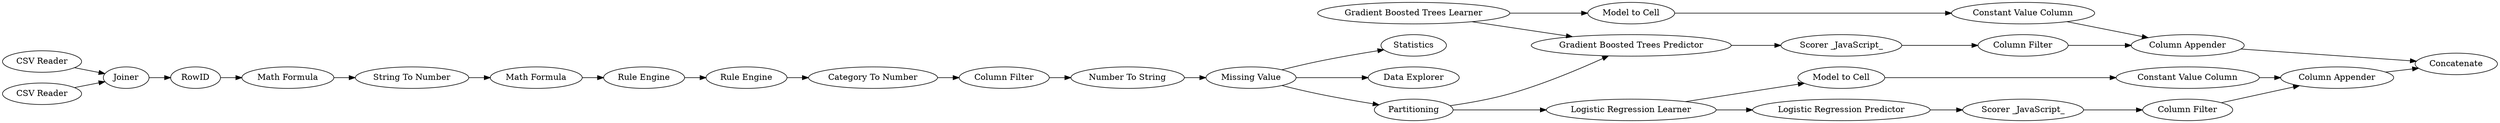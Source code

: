 digraph {
	"6659172692247596326_13" [label="Rule Engine"]
	"-8795259542160361440_756" [label="Model to Cell"]
	"6659172692247596326_16" [label="CSV Reader"]
	"-5328901910905987175_718" [label="Model to Cell"]
	"6659172692247596326_6" [label="Math Formula"]
	"-5328901910905987175_713" [label="Logistic Regression Predictor"]
	"6659172692247596326_2" [label=Statistics]
	"6659172692247596326_17" [label="CSV Reader"]
	"-8795259542160361440_779" [label="Gradient Boosted Trees Learner"]
	"-8795259542160361440_705" [label="Column Filter"]
	"6659172692247596326_3" [label="Data Explorer"]
	"-8795259542160361440_757" [label="Column Appender"]
	"6659172692247596326_8" [label=RowID]
	"-5328901910905987175_719" [label="Column Appender"]
	"6659172692247596326_15" [label=Partitioning]
	"6659172692247596326_18" [label=Joiner]
	"6659172692247596326_21" [label="Number To String"]
	"6659172692247596326_11" [label="Missing Value"]
	"-5328901910905987175_715" [label="Constant Value Column"]
	"6159921604583358582_768" [label=Concatenate]
	"6659172692247596326_7" [label="Math Formula"]
	"-8795259542160361440_706" [label="Constant Value Column"]
	"-5328901910905987175_708" [label="Scorer _JavaScript_"]
	"-8795259542160361440_780" [label="Scorer _JavaScript_"]
	"-5328901910905987175_716" [label="Column Filter"]
	"6659172692247596326_5" [label="String To Number"]
	"-5328901910905987175_712" [label="Logistic Regression Learner"]
	"-8795259542160361440_781" [label="Gradient Boosted Trees Predictor"]
	"6659172692247596326_19" [label="Category To Number"]
	"6659172692247596326_20" [label="Column Filter"]
	"6659172692247596326_12" [label="Rule Engine"]
	"-5328901910905987175_716" -> "-5328901910905987175_719"
	"6659172692247596326_6" -> "6659172692247596326_12"
	"6659172692247596326_5" -> "6659172692247596326_6"
	"6659172692247596326_8" -> "6659172692247596326_7"
	"-8795259542160361440_779" -> "-8795259542160361440_781"
	"-5328901910905987175_719" -> "6159921604583358582_768"
	"6659172692247596326_16" -> "6659172692247596326_18"
	"6659172692247596326_15" -> "-8795259542160361440_781"
	"-8795259542160361440_780" -> "-8795259542160361440_705"
	"6659172692247596326_21" -> "6659172692247596326_11"
	"6659172692247596326_7" -> "6659172692247596326_5"
	"6659172692247596326_19" -> "6659172692247596326_20"
	"6659172692247596326_11" -> "6659172692247596326_15"
	"6659172692247596326_15" -> "-5328901910905987175_712"
	"6659172692247596326_13" -> "6659172692247596326_19"
	"6659172692247596326_18" -> "6659172692247596326_8"
	"-5328901910905987175_712" -> "-5328901910905987175_718"
	"6659172692247596326_20" -> "6659172692247596326_21"
	"6659172692247596326_11" -> "6659172692247596326_3"
	"6659172692247596326_17" -> "6659172692247596326_18"
	"-8795259542160361440_757" -> "6159921604583358582_768"
	"-5328901910905987175_718" -> "-5328901910905987175_715"
	"-5328901910905987175_712" -> "-5328901910905987175_713"
	"6659172692247596326_11" -> "6659172692247596326_2"
	"-8795259542160361440_705" -> "-8795259542160361440_757"
	"-5328901910905987175_715" -> "-5328901910905987175_719"
	"-8795259542160361440_756" -> "-8795259542160361440_706"
	"-8795259542160361440_779" -> "-8795259542160361440_756"
	"-5328901910905987175_708" -> "-5328901910905987175_716"
	"6659172692247596326_12" -> "6659172692247596326_13"
	"-5328901910905987175_713" -> "-5328901910905987175_708"
	"-8795259542160361440_706" -> "-8795259542160361440_757"
	"-8795259542160361440_781" -> "-8795259542160361440_780"
	rankdir=LR
}

